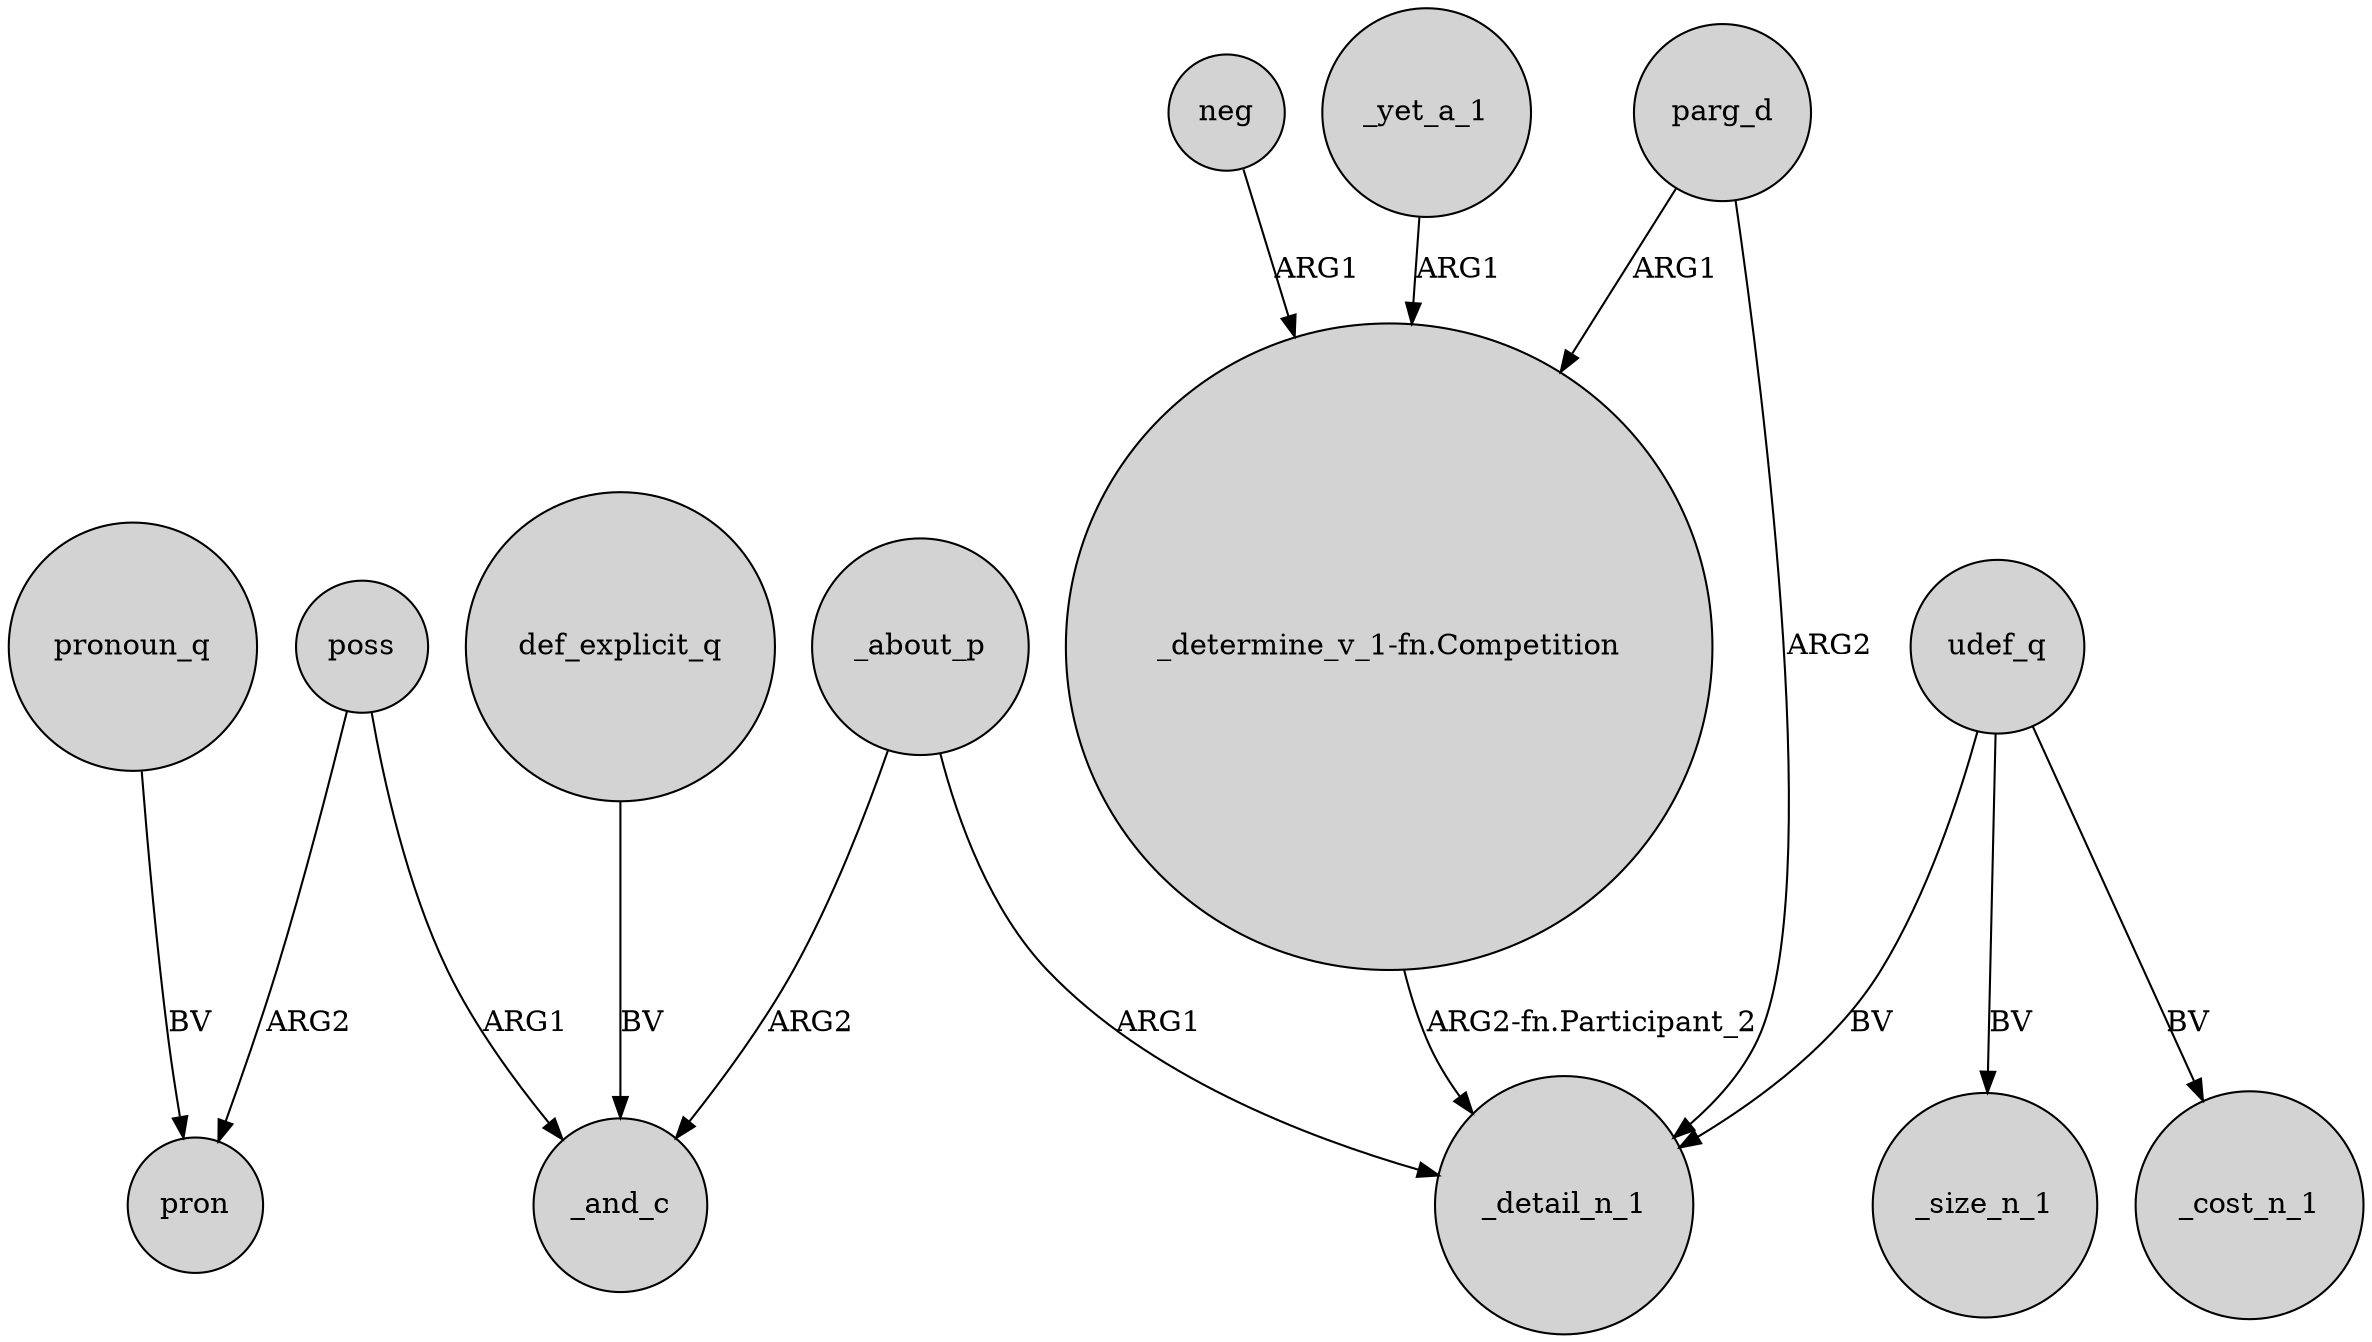 digraph {
	node [shape=circle style=filled]
	poss -> _and_c [label=ARG1]
	udef_q -> _detail_n_1 [label=BV]
	udef_q -> _size_n_1 [label=BV]
	neg -> "_determine_v_1-fn.Competition" [label=ARG1]
	_yet_a_1 -> "_determine_v_1-fn.Competition" [label=ARG1]
	parg_d -> "_determine_v_1-fn.Competition" [label=ARG1]
	_about_p -> _detail_n_1 [label=ARG1]
	parg_d -> _detail_n_1 [label=ARG2]
	_about_p -> _and_c [label=ARG2]
	"_determine_v_1-fn.Competition" -> _detail_n_1 [label="ARG2-fn.Participant_2"]
	pronoun_q -> pron [label=BV]
	def_explicit_q -> _and_c [label=BV]
	poss -> pron [label=ARG2]
	udef_q -> _cost_n_1 [label=BV]
}
